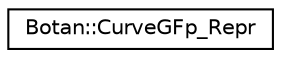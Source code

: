 digraph "Graphical Class Hierarchy"
{
  edge [fontname="Helvetica",fontsize="10",labelfontname="Helvetica",labelfontsize="10"];
  node [fontname="Helvetica",fontsize="10",shape=record];
  rankdir="LR";
  Node0 [label="Botan::CurveGFp_Repr",height=0.2,width=0.4,color="black", fillcolor="white", style="filled",URL="$class_botan_1_1_curve_g_fp___repr.html"];
}
